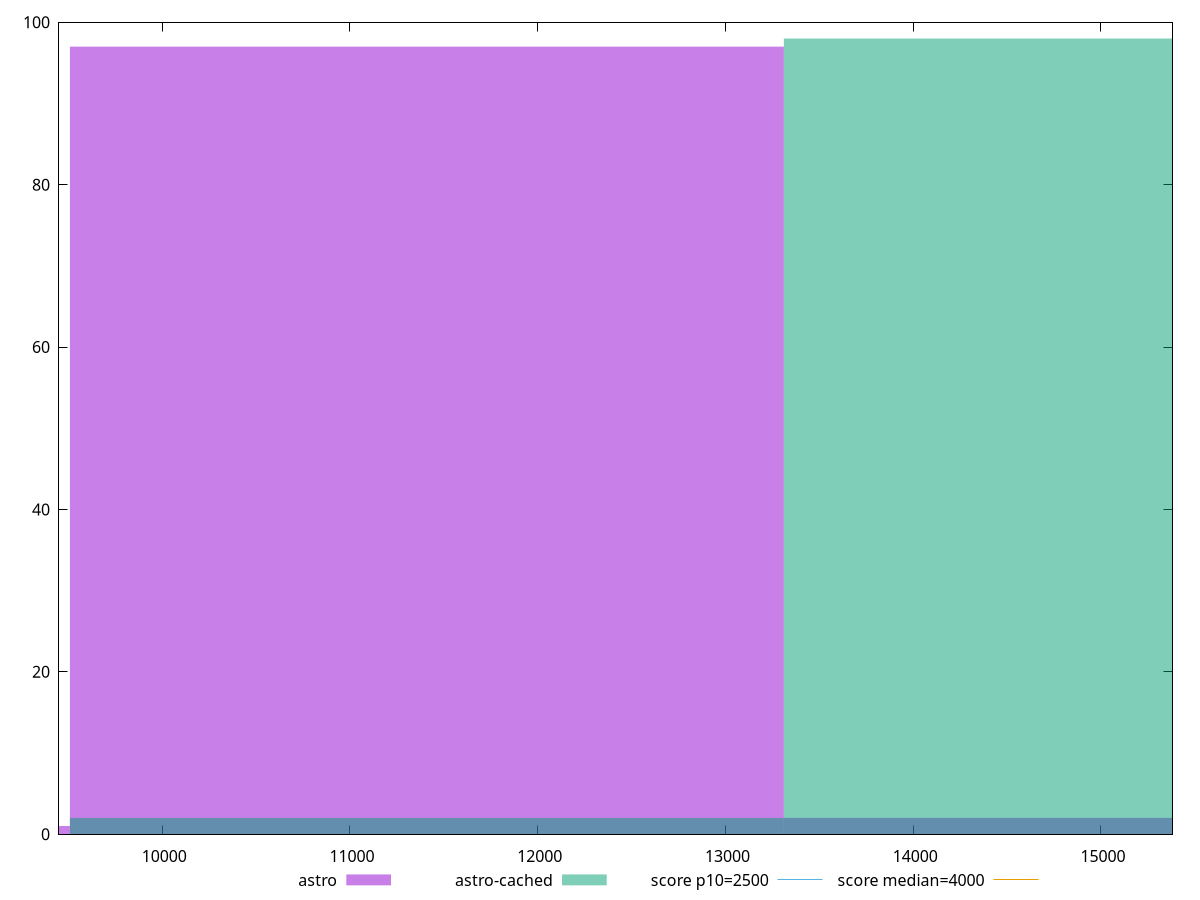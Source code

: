 reset

$astro <<EOF
7606.39881185641 1
11409.598217784616 97
15212.79762371282 2
EOF

$astroCached <<EOF
11409.598217784616 2
15212.79762371282 98
EOF

set key outside below
set boxwidth 3803.199405928205
set xrange [9449.958999999999:15381.359]
set yrange [0:100]
set trange [0:100]
set style fill transparent solid 0.5 noborder

set parametric
set terminal svg size 640, 500 enhanced background rgb 'white'
set output "reports/report_00033_2021-03-01T14-23-16.841Z/largest-contentful-paint/comparison/histogram/0_vs_1.svg"

plot $astro title "astro" with boxes, \
     $astroCached title "astro-cached" with boxes, \
     2500,t title "score p10=2500", \
     4000,t title "score median=4000"

reset

